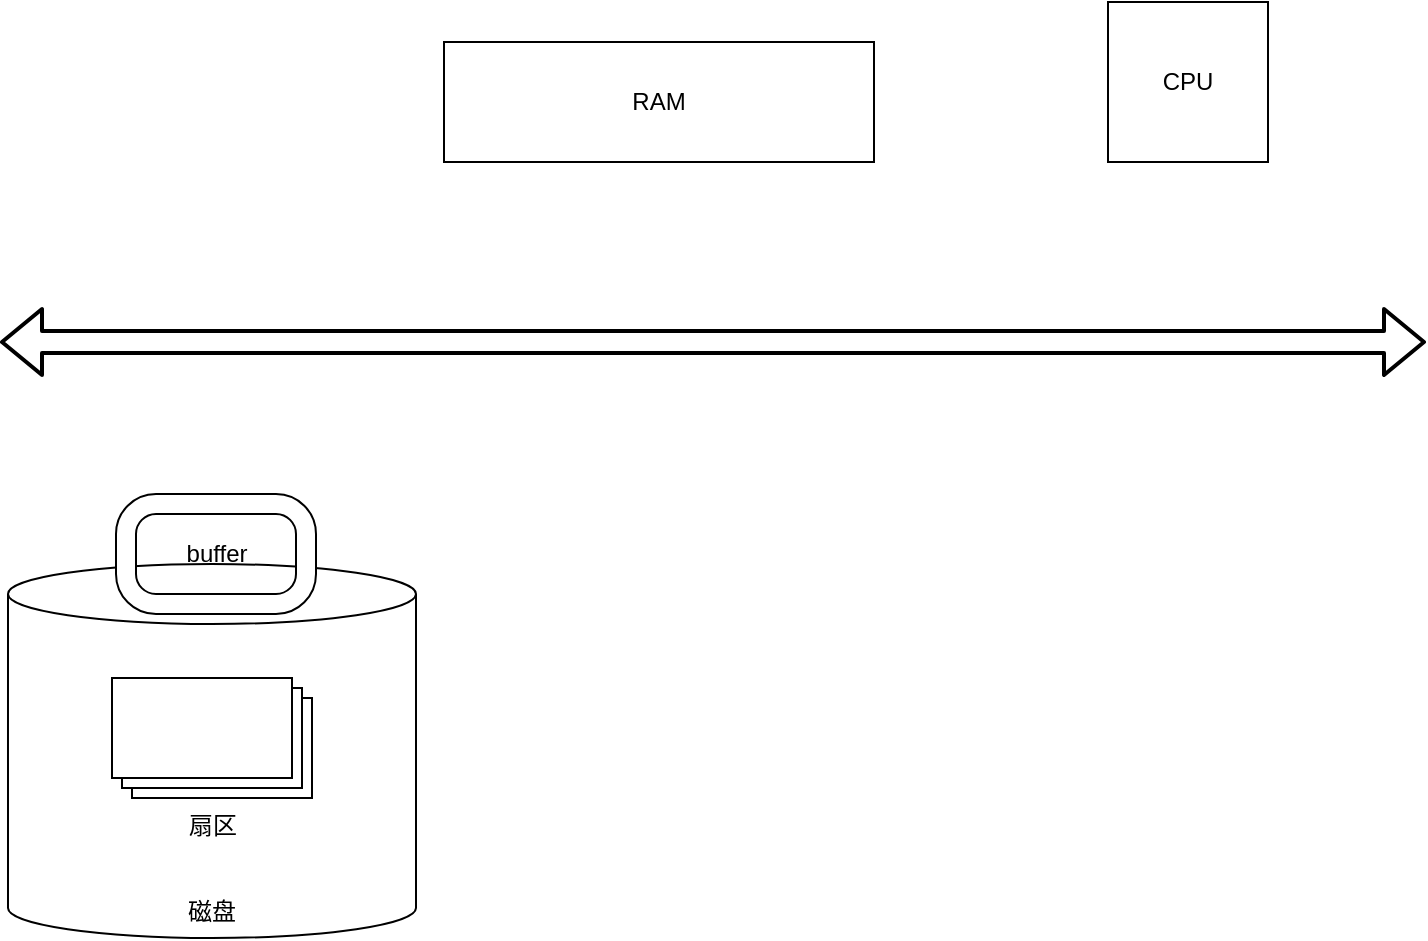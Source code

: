 <mxfile version="14.8.0" type="github">
  <diagram id="UanFxDfiVa48uD2jYfIT" name="第 1 页">
    <mxGraphModel dx="1426" dy="794" grid="0" gridSize="10" guides="1" tooltips="1" connect="1" arrows="1" fold="1" page="1" pageScale="1" pageWidth="827" pageHeight="1169" math="0" shadow="0">
      <root>
        <mxCell id="0" />
        <mxCell id="1" parent="0" />
        <mxCell id="JTKkzrfcodYLNeWdXCRE-1" value="磁盘" style="shape=cylinder3;whiteSpace=wrap;html=1;boundedLbl=1;backgroundOutline=1;size=15;verticalAlign=bottom;" vertex="1" parent="1">
          <mxGeometry x="129" y="555" width="204" height="187" as="geometry" />
        </mxCell>
        <mxCell id="JTKkzrfcodYLNeWdXCRE-2" value="" style="verticalLabelPosition=bottom;verticalAlign=top;html=1;shape=mxgraph.basic.rounded_frame;dx=10;" vertex="1" parent="1">
          <mxGeometry x="183" y="520" width="100" height="60" as="geometry" />
        </mxCell>
        <mxCell id="JTKkzrfcodYLNeWdXCRE-3" value="buffer" style="text;html=1;align=center;verticalAlign=middle;resizable=0;points=[];autosize=1;strokeColor=none;" vertex="1" parent="1">
          <mxGeometry x="213" y="541" width="40" height="18" as="geometry" />
        </mxCell>
        <mxCell id="JTKkzrfcodYLNeWdXCRE-4" value="扇区" style="verticalLabelPosition=bottom;verticalAlign=top;html=1;shape=mxgraph.basic.layered_rect;dx=10;outlineConnect=0;align=center;" vertex="1" parent="1">
          <mxGeometry x="181" y="612" width="100" height="60" as="geometry" />
        </mxCell>
        <mxCell id="JTKkzrfcodYLNeWdXCRE-5" value="RAM" style="rounded=0;whiteSpace=wrap;html=1;align=center;verticalAlign=middle;" vertex="1" parent="1">
          <mxGeometry x="347" y="294" width="215" height="60" as="geometry" />
        </mxCell>
        <mxCell id="JTKkzrfcodYLNeWdXCRE-6" value="" style="shape=flexArrow;endArrow=classic;startArrow=classic;html=1;strokeWidth=2;" edge="1" parent="1">
          <mxGeometry width="100" height="100" relative="1" as="geometry">
            <mxPoint x="125" y="444" as="sourcePoint" />
            <mxPoint x="838" y="444" as="targetPoint" />
          </mxGeometry>
        </mxCell>
        <mxCell id="JTKkzrfcodYLNeWdXCRE-7" value="CPU" style="whiteSpace=wrap;html=1;aspect=fixed;align=center;verticalAlign=middle;" vertex="1" parent="1">
          <mxGeometry x="679" y="274" width="80" height="80" as="geometry" />
        </mxCell>
      </root>
    </mxGraphModel>
  </diagram>
</mxfile>
